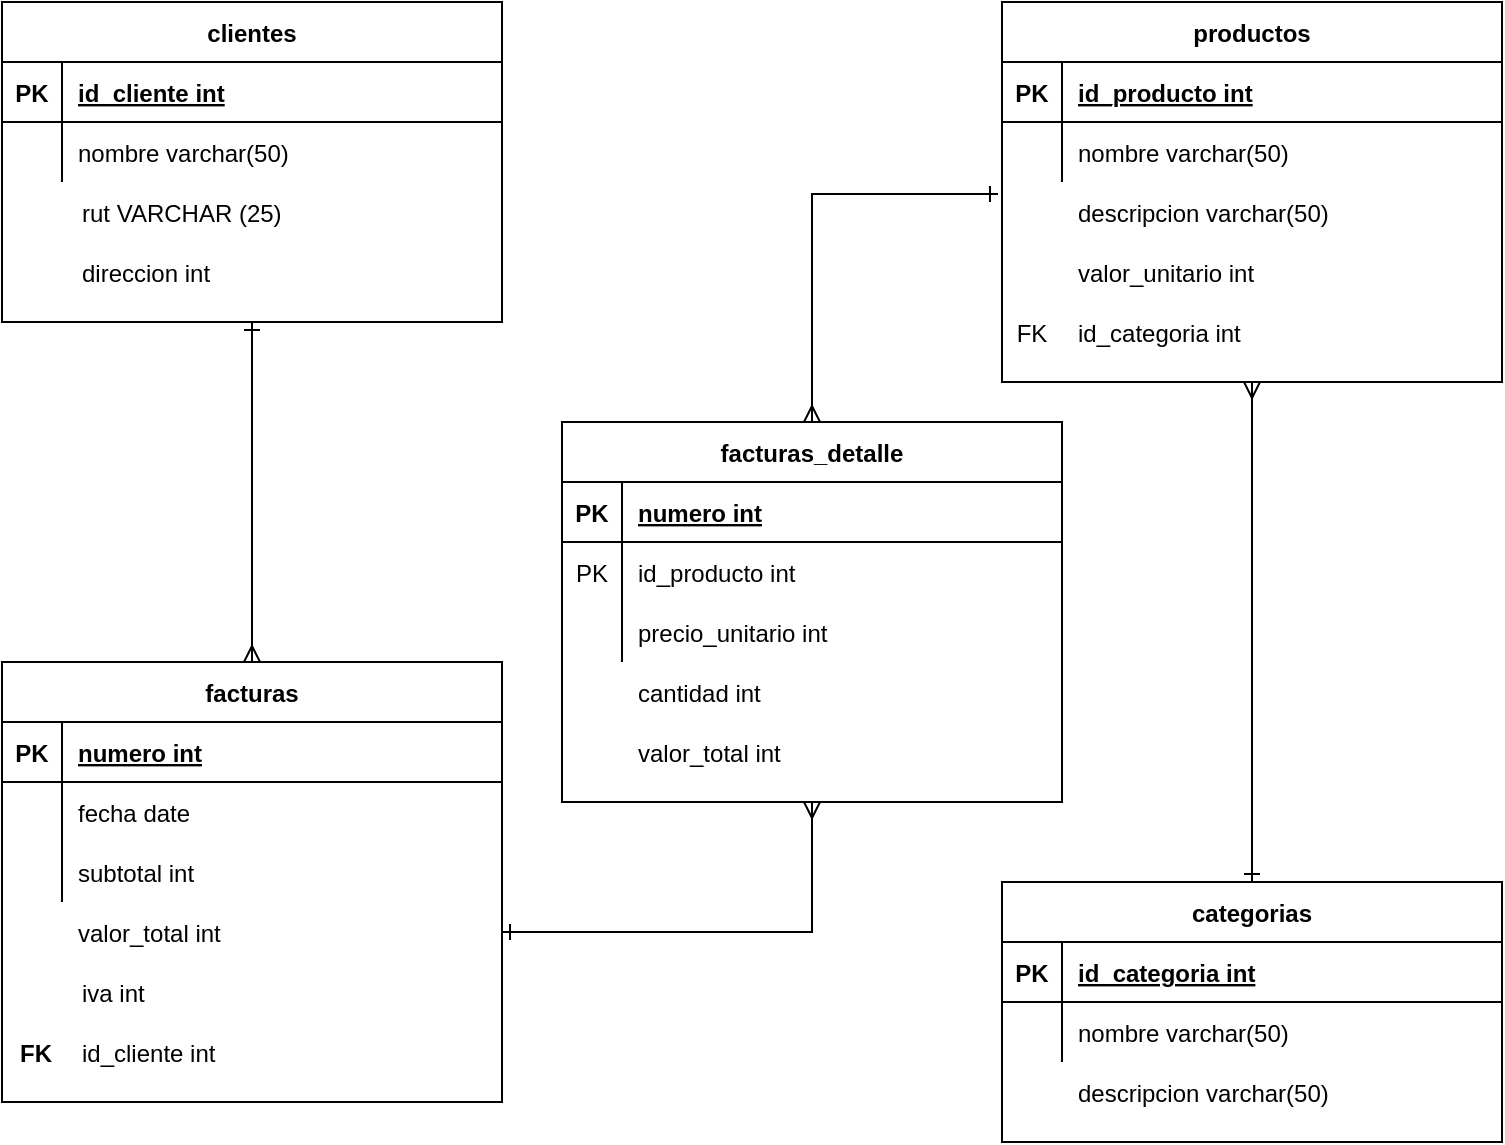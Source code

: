 <mxfile version="13.9.9" type="device"><diagram id="R2lEEEUBdFMjLlhIrx00" name="Page-1"><mxGraphModel dx="1240" dy="643" grid="1" gridSize="10" guides="1" tooltips="1" connect="1" arrows="1" fold="1" page="1" pageScale="1" pageWidth="850" pageHeight="1100" math="0" shadow="0" extFonts="Permanent Marker^https://fonts.googleapis.com/css?family=Permanent+Marker"><root><mxCell id="0"/><mxCell id="1" parent="0"/><mxCell id="C-vyLk0tnHw3VtMMgP7b-2" value="productos" style="shape=table;startSize=30;container=1;collapsible=1;childLayout=tableLayout;fixedRows=1;rowLines=0;fontStyle=1;align=center;resizeLast=1;" parent="1" vertex="1"><mxGeometry x="550" y="20" width="250" height="190" as="geometry"/></mxCell><mxCell id="C-vyLk0tnHw3VtMMgP7b-3" value="" style="shape=partialRectangle;collapsible=0;dropTarget=0;pointerEvents=0;fillColor=none;points=[[0,0.5],[1,0.5]];portConstraint=eastwest;top=0;left=0;right=0;bottom=1;" parent="C-vyLk0tnHw3VtMMgP7b-2" vertex="1"><mxGeometry y="30" width="250" height="30" as="geometry"/></mxCell><mxCell id="C-vyLk0tnHw3VtMMgP7b-4" value="PK" style="shape=partialRectangle;overflow=hidden;connectable=0;fillColor=none;top=0;left=0;bottom=0;right=0;fontStyle=1;" parent="C-vyLk0tnHw3VtMMgP7b-3" vertex="1"><mxGeometry width="30" height="30" as="geometry"/></mxCell><mxCell id="C-vyLk0tnHw3VtMMgP7b-5" value="id_producto int" style="shape=partialRectangle;overflow=hidden;connectable=0;fillColor=none;top=0;left=0;bottom=0;right=0;align=left;spacingLeft=6;fontStyle=5;" parent="C-vyLk0tnHw3VtMMgP7b-3" vertex="1"><mxGeometry x="30" width="220" height="30" as="geometry"/></mxCell><mxCell id="C-vyLk0tnHw3VtMMgP7b-6" value="" style="shape=partialRectangle;collapsible=0;dropTarget=0;pointerEvents=0;fillColor=none;points=[[0,0.5],[1,0.5]];portConstraint=eastwest;top=0;left=0;right=0;bottom=0;" parent="C-vyLk0tnHw3VtMMgP7b-2" vertex="1"><mxGeometry y="60" width="250" height="30" as="geometry"/></mxCell><mxCell id="C-vyLk0tnHw3VtMMgP7b-7" value="" style="shape=partialRectangle;overflow=hidden;connectable=0;fillColor=none;top=0;left=0;bottom=0;right=0;" parent="C-vyLk0tnHw3VtMMgP7b-6" vertex="1"><mxGeometry width="30" height="30" as="geometry"/></mxCell><mxCell id="C-vyLk0tnHw3VtMMgP7b-8" value="nombre varchar(50)" style="shape=partialRectangle;overflow=hidden;connectable=0;fillColor=none;top=0;left=0;bottom=0;right=0;align=left;spacingLeft=6;" parent="C-vyLk0tnHw3VtMMgP7b-6" vertex="1"><mxGeometry x="30" width="220" height="30" as="geometry"/></mxCell><mxCell id="C-vyLk0tnHw3VtMMgP7b-13" value="categorias" style="shape=table;startSize=30;container=1;collapsible=1;childLayout=tableLayout;fixedRows=1;rowLines=0;fontStyle=1;align=center;resizeLast=1;" parent="1" vertex="1"><mxGeometry x="550" y="460" width="250" height="130" as="geometry"/></mxCell><mxCell id="C-vyLk0tnHw3VtMMgP7b-14" value="" style="shape=partialRectangle;collapsible=0;dropTarget=0;pointerEvents=0;fillColor=none;points=[[0,0.5],[1,0.5]];portConstraint=eastwest;top=0;left=0;right=0;bottom=1;" parent="C-vyLk0tnHw3VtMMgP7b-13" vertex="1"><mxGeometry y="30" width="250" height="30" as="geometry"/></mxCell><mxCell id="C-vyLk0tnHw3VtMMgP7b-15" value="PK" style="shape=partialRectangle;overflow=hidden;connectable=0;fillColor=none;top=0;left=0;bottom=0;right=0;fontStyle=1;" parent="C-vyLk0tnHw3VtMMgP7b-14" vertex="1"><mxGeometry width="30" height="30" as="geometry"/></mxCell><mxCell id="C-vyLk0tnHw3VtMMgP7b-16" value="id_categoria int" style="shape=partialRectangle;overflow=hidden;connectable=0;fillColor=none;top=0;left=0;bottom=0;right=0;align=left;spacingLeft=6;fontStyle=5;" parent="C-vyLk0tnHw3VtMMgP7b-14" vertex="1"><mxGeometry x="30" width="220" height="30" as="geometry"/></mxCell><mxCell id="C-vyLk0tnHw3VtMMgP7b-17" value="" style="shape=partialRectangle;collapsible=0;dropTarget=0;pointerEvents=0;fillColor=none;points=[[0,0.5],[1,0.5]];portConstraint=eastwest;top=0;left=0;right=0;bottom=0;" parent="C-vyLk0tnHw3VtMMgP7b-13" vertex="1"><mxGeometry y="60" width="250" height="30" as="geometry"/></mxCell><mxCell id="C-vyLk0tnHw3VtMMgP7b-18" value="" style="shape=partialRectangle;overflow=hidden;connectable=0;fillColor=none;top=0;left=0;bottom=0;right=0;" parent="C-vyLk0tnHw3VtMMgP7b-17" vertex="1"><mxGeometry width="30" height="30" as="geometry"/></mxCell><mxCell id="C-vyLk0tnHw3VtMMgP7b-19" value="nombre varchar(50)" style="shape=partialRectangle;overflow=hidden;connectable=0;fillColor=none;top=0;left=0;bottom=0;right=0;align=left;spacingLeft=6;" parent="C-vyLk0tnHw3VtMMgP7b-17" vertex="1"><mxGeometry x="30" width="220" height="30" as="geometry"/></mxCell><mxCell id="85X-AFDoGHtRJQ55cMtJ-43" style="edgeStyle=orthogonalEdgeStyle;rounded=0;orthogonalLoop=1;jettySize=auto;html=1;exitX=0.5;exitY=1;exitDx=0;exitDy=0;startArrow=ERone;startFill=0;endArrow=ERmany;endFill=0;" edge="1" parent="1" source="C-vyLk0tnHw3VtMMgP7b-23" target="3Oi0aTJJlwyKU9_S4SZP-11"><mxGeometry relative="1" as="geometry"/></mxCell><mxCell id="C-vyLk0tnHw3VtMMgP7b-23" value="clientes" style="shape=table;startSize=30;container=1;collapsible=1;childLayout=tableLayout;fixedRows=1;rowLines=0;fontStyle=1;align=center;resizeLast=1;" parent="1" vertex="1"><mxGeometry x="50" y="20" width="250" height="160" as="geometry"/></mxCell><mxCell id="C-vyLk0tnHw3VtMMgP7b-24" value="" style="shape=partialRectangle;collapsible=0;dropTarget=0;pointerEvents=0;fillColor=none;points=[[0,0.5],[1,0.5]];portConstraint=eastwest;top=0;left=0;right=0;bottom=1;" parent="C-vyLk0tnHw3VtMMgP7b-23" vertex="1"><mxGeometry y="30" width="250" height="30" as="geometry"/></mxCell><mxCell id="C-vyLk0tnHw3VtMMgP7b-25" value="PK" style="shape=partialRectangle;overflow=hidden;connectable=0;fillColor=none;top=0;left=0;bottom=0;right=0;fontStyle=1;" parent="C-vyLk0tnHw3VtMMgP7b-24" vertex="1"><mxGeometry width="30" height="30" as="geometry"/></mxCell><mxCell id="C-vyLk0tnHw3VtMMgP7b-26" value="id_cliente int" style="shape=partialRectangle;overflow=hidden;connectable=0;fillColor=none;top=0;left=0;bottom=0;right=0;align=left;spacingLeft=6;fontStyle=5;" parent="C-vyLk0tnHw3VtMMgP7b-24" vertex="1"><mxGeometry x="30" width="220" height="30" as="geometry"/></mxCell><mxCell id="C-vyLk0tnHw3VtMMgP7b-27" value="" style="shape=partialRectangle;collapsible=0;dropTarget=0;pointerEvents=0;fillColor=none;points=[[0,0.5],[1,0.5]];portConstraint=eastwest;top=0;left=0;right=0;bottom=0;" parent="C-vyLk0tnHw3VtMMgP7b-23" vertex="1"><mxGeometry y="60" width="250" height="30" as="geometry"/></mxCell><mxCell id="C-vyLk0tnHw3VtMMgP7b-28" value="" style="shape=partialRectangle;overflow=hidden;connectable=0;fillColor=none;top=0;left=0;bottom=0;right=0;" parent="C-vyLk0tnHw3VtMMgP7b-27" vertex="1"><mxGeometry width="30" height="30" as="geometry"/></mxCell><mxCell id="C-vyLk0tnHw3VtMMgP7b-29" value="nombre varchar(50) " style="shape=partialRectangle;overflow=hidden;connectable=0;fillColor=none;top=0;left=0;bottom=0;right=0;align=left;spacingLeft=6;" parent="C-vyLk0tnHw3VtMMgP7b-27" vertex="1"><mxGeometry x="30" width="220" height="30" as="geometry"/></mxCell><mxCell id="3Oi0aTJJlwyKU9_S4SZP-11" value="facturas" style="shape=table;startSize=30;container=1;collapsible=1;childLayout=tableLayout;fixedRows=1;rowLines=0;fontStyle=1;align=center;resizeLast=1;" parent="1" vertex="1"><mxGeometry x="50" y="350" width="250" height="220" as="geometry"/></mxCell><mxCell id="3Oi0aTJJlwyKU9_S4SZP-12" value="" style="shape=partialRectangle;collapsible=0;dropTarget=0;pointerEvents=0;fillColor=none;points=[[0,0.5],[1,0.5]];portConstraint=eastwest;top=0;left=0;right=0;bottom=1;" parent="3Oi0aTJJlwyKU9_S4SZP-11" vertex="1"><mxGeometry y="30" width="250" height="30" as="geometry"/></mxCell><mxCell id="3Oi0aTJJlwyKU9_S4SZP-13" value="PK" style="shape=partialRectangle;overflow=hidden;connectable=0;fillColor=none;top=0;left=0;bottom=0;right=0;fontStyle=1;" parent="3Oi0aTJJlwyKU9_S4SZP-12" vertex="1"><mxGeometry width="30" height="30" as="geometry"/></mxCell><mxCell id="3Oi0aTJJlwyKU9_S4SZP-14" value="numero int" style="shape=partialRectangle;overflow=hidden;connectable=0;fillColor=none;top=0;left=0;bottom=0;right=0;align=left;spacingLeft=6;fontStyle=5;" parent="3Oi0aTJJlwyKU9_S4SZP-12" vertex="1"><mxGeometry x="30" width="220" height="30" as="geometry"/></mxCell><mxCell id="3Oi0aTJJlwyKU9_S4SZP-15" value="" style="shape=partialRectangle;collapsible=0;dropTarget=0;pointerEvents=0;fillColor=none;points=[[0,0.5],[1,0.5]];portConstraint=eastwest;top=0;left=0;right=0;bottom=0;" parent="3Oi0aTJJlwyKU9_S4SZP-11" vertex="1"><mxGeometry y="60" width="250" height="30" as="geometry"/></mxCell><mxCell id="3Oi0aTJJlwyKU9_S4SZP-16" value="" style="shape=partialRectangle;overflow=hidden;connectable=0;fillColor=none;top=0;left=0;bottom=0;right=0;" parent="3Oi0aTJJlwyKU9_S4SZP-15" vertex="1"><mxGeometry width="30" height="30" as="geometry"/></mxCell><mxCell id="3Oi0aTJJlwyKU9_S4SZP-17" value="fecha date" style="shape=partialRectangle;overflow=hidden;connectable=0;fillColor=none;top=0;left=0;bottom=0;right=0;align=left;spacingLeft=6;" parent="3Oi0aTJJlwyKU9_S4SZP-15" vertex="1"><mxGeometry x="30" width="220" height="30" as="geometry"/></mxCell><mxCell id="3Oi0aTJJlwyKU9_S4SZP-18" value="" style="shape=partialRectangle;collapsible=0;dropTarget=0;pointerEvents=0;fillColor=none;points=[[0,0.5],[1,0.5]];portConstraint=eastwest;top=0;left=0;right=0;bottom=0;" parent="3Oi0aTJJlwyKU9_S4SZP-11" vertex="1"><mxGeometry y="90" width="250" height="30" as="geometry"/></mxCell><mxCell id="3Oi0aTJJlwyKU9_S4SZP-19" value="" style="shape=partialRectangle;overflow=hidden;connectable=0;fillColor=none;top=0;left=0;bottom=0;right=0;" parent="3Oi0aTJJlwyKU9_S4SZP-18" vertex="1"><mxGeometry width="30" height="30" as="geometry"/></mxCell><mxCell id="3Oi0aTJJlwyKU9_S4SZP-20" value="subtotal int" style="shape=partialRectangle;overflow=hidden;connectable=0;fillColor=none;top=0;left=0;bottom=0;right=0;align=left;spacingLeft=6;" parent="3Oi0aTJJlwyKU9_S4SZP-18" vertex="1"><mxGeometry x="30" width="220" height="30" as="geometry"/></mxCell><mxCell id="3Oi0aTJJlwyKU9_S4SZP-21" value="" style="shape=partialRectangle;collapsible=0;dropTarget=0;pointerEvents=0;fillColor=none;points=[[0,0.5],[1,0.5]];portConstraint=eastwest;top=0;left=0;right=0;bottom=0;" parent="1" vertex="1"><mxGeometry x="52" y="110" width="250" height="30" as="geometry"/></mxCell><mxCell id="3Oi0aTJJlwyKU9_S4SZP-23" value="rut VARCHAR (25)" style="shape=partialRectangle;overflow=hidden;connectable=0;fillColor=none;top=0;left=0;bottom=0;right=0;align=left;spacingLeft=6;" parent="3Oi0aTJJlwyKU9_S4SZP-21" vertex="1"><mxGeometry x="30" width="220" height="30" as="geometry"/></mxCell><mxCell id="3Oi0aTJJlwyKU9_S4SZP-26" value="" style="shape=partialRectangle;collapsible=0;dropTarget=0;pointerEvents=0;fillColor=none;points=[[0,0.5],[1,0.5]];portConstraint=eastwest;top=0;left=0;right=0;bottom=0;" parent="1" vertex="1"><mxGeometry x="52" y="140" width="250" height="30" as="geometry"/></mxCell><mxCell id="3Oi0aTJJlwyKU9_S4SZP-28" value="direccion int" style="shape=partialRectangle;overflow=hidden;connectable=0;fillColor=none;top=0;left=0;bottom=0;right=0;align=left;spacingLeft=6;" parent="3Oi0aTJJlwyKU9_S4SZP-26" vertex="1"><mxGeometry x="30" width="220" height="30" as="geometry"/></mxCell><mxCell id="85X-AFDoGHtRJQ55cMtJ-1" value="" style="shape=partialRectangle;collapsible=0;dropTarget=0;pointerEvents=0;fillColor=none;points=[[0,0.5],[1,0.5]];portConstraint=eastwest;top=0;left=0;right=0;bottom=0;" vertex="1" parent="1"><mxGeometry x="550" y="110" width="250" height="30" as="geometry"/></mxCell><mxCell id="85X-AFDoGHtRJQ55cMtJ-2" value="" style="shape=partialRectangle;overflow=hidden;connectable=0;fillColor=none;top=0;left=0;bottom=0;right=0;" vertex="1" parent="85X-AFDoGHtRJQ55cMtJ-1"><mxGeometry width="30" height="30" as="geometry"/></mxCell><mxCell id="85X-AFDoGHtRJQ55cMtJ-3" value="descripcion varchar(50)" style="shape=partialRectangle;overflow=hidden;connectable=0;fillColor=none;top=0;left=0;bottom=0;right=0;align=left;spacingLeft=6;" vertex="1" parent="85X-AFDoGHtRJQ55cMtJ-1"><mxGeometry x="30" width="220" height="30" as="geometry"/></mxCell><mxCell id="85X-AFDoGHtRJQ55cMtJ-4" value="" style="shape=partialRectangle;collapsible=0;dropTarget=0;pointerEvents=0;fillColor=none;points=[[0,0.5],[1,0.5]];portConstraint=eastwest;top=0;left=0;right=0;bottom=0;" vertex="1" parent="1"><mxGeometry x="550" y="140" width="250" height="30" as="geometry"/></mxCell><mxCell id="85X-AFDoGHtRJQ55cMtJ-5" value="" style="shape=partialRectangle;overflow=hidden;connectable=0;fillColor=none;top=0;left=0;bottom=0;right=0;" vertex="1" parent="85X-AFDoGHtRJQ55cMtJ-4"><mxGeometry width="30" height="30" as="geometry"/></mxCell><mxCell id="85X-AFDoGHtRJQ55cMtJ-6" value="valor_unitario int" style="shape=partialRectangle;overflow=hidden;connectable=0;fillColor=none;top=0;left=0;bottom=0;right=0;align=left;spacingLeft=6;" vertex="1" parent="85X-AFDoGHtRJQ55cMtJ-4"><mxGeometry x="30" width="220" height="30" as="geometry"/></mxCell><mxCell id="85X-AFDoGHtRJQ55cMtJ-10" value="" style="shape=partialRectangle;collapsible=0;dropTarget=0;pointerEvents=0;fillColor=none;points=[[0,0.5],[1,0.5]];portConstraint=eastwest;top=0;left=0;right=0;bottom=0;" vertex="1" parent="1"><mxGeometry x="550" y="550" width="250" height="30" as="geometry"/></mxCell><mxCell id="85X-AFDoGHtRJQ55cMtJ-11" value="" style="shape=partialRectangle;overflow=hidden;connectable=0;fillColor=none;top=0;left=0;bottom=0;right=0;" vertex="1" parent="85X-AFDoGHtRJQ55cMtJ-10"><mxGeometry width="30" height="30" as="geometry"/></mxCell><mxCell id="85X-AFDoGHtRJQ55cMtJ-12" value="descripcion varchar(50)" style="shape=partialRectangle;overflow=hidden;connectable=0;fillColor=none;top=0;left=0;bottom=0;right=0;align=left;spacingLeft=6;" vertex="1" parent="85X-AFDoGHtRJQ55cMtJ-10"><mxGeometry x="30" width="220" height="30" as="geometry"/></mxCell><mxCell id="85X-AFDoGHtRJQ55cMtJ-13" value="" style="shape=partialRectangle;collapsible=0;dropTarget=0;pointerEvents=0;fillColor=none;points=[[0,0.5],[1,0.5]];portConstraint=eastwest;top=0;left=0;right=0;bottom=0;" vertex="1" parent="1"><mxGeometry x="550" y="170" width="250" height="30" as="geometry"/></mxCell><mxCell id="85X-AFDoGHtRJQ55cMtJ-14" value="FK" style="shape=partialRectangle;overflow=hidden;connectable=0;fillColor=none;top=0;left=0;bottom=0;right=0;" vertex="1" parent="85X-AFDoGHtRJQ55cMtJ-13"><mxGeometry width="30" height="30" as="geometry"/></mxCell><mxCell id="85X-AFDoGHtRJQ55cMtJ-15" value="id_categoria int" style="shape=partialRectangle;overflow=hidden;connectable=0;fillColor=none;top=0;left=0;bottom=0;right=0;align=left;spacingLeft=6;" vertex="1" parent="85X-AFDoGHtRJQ55cMtJ-13"><mxGeometry x="30" width="220" height="30" as="geometry"/></mxCell><mxCell id="85X-AFDoGHtRJQ55cMtJ-16" value="" style="shape=partialRectangle;collapsible=0;dropTarget=0;pointerEvents=0;fillColor=none;points=[[0,0.5],[1,0.5]];portConstraint=eastwest;top=0;left=0;right=0;bottom=0;" vertex="1" parent="1"><mxGeometry x="52" y="500" width="250" height="30" as="geometry"/></mxCell><mxCell id="85X-AFDoGHtRJQ55cMtJ-18" value="iva int" style="shape=partialRectangle;overflow=hidden;connectable=0;fillColor=none;top=0;left=0;bottom=0;right=0;align=left;spacingLeft=6;" vertex="1" parent="85X-AFDoGHtRJQ55cMtJ-16"><mxGeometry x="30" width="220" height="30" as="geometry"/></mxCell><mxCell id="85X-AFDoGHtRJQ55cMtJ-19" value="" style="shape=partialRectangle;collapsible=0;dropTarget=0;pointerEvents=0;fillColor=none;points=[[0,0.5],[1,0.5]];portConstraint=eastwest;top=0;left=0;right=0;bottom=0;" vertex="1" parent="1"><mxGeometry x="50" y="470" width="250" height="30" as="geometry"/></mxCell><mxCell id="85X-AFDoGHtRJQ55cMtJ-21" value="valor_total int" style="shape=partialRectangle;overflow=hidden;connectable=0;fillColor=none;top=0;left=0;bottom=0;right=0;align=left;spacingLeft=6;" vertex="1" parent="85X-AFDoGHtRJQ55cMtJ-19"><mxGeometry x="30" width="220" height="30" as="geometry"/></mxCell><mxCell id="85X-AFDoGHtRJQ55cMtJ-25" value="facturas_detalle" style="shape=table;startSize=30;container=1;collapsible=1;childLayout=tableLayout;fixedRows=1;rowLines=0;fontStyle=1;align=center;resizeLast=1;" vertex="1" parent="1"><mxGeometry x="330" y="230" width="250" height="190" as="geometry"/></mxCell><mxCell id="85X-AFDoGHtRJQ55cMtJ-26" value="" style="shape=partialRectangle;collapsible=0;dropTarget=0;pointerEvents=0;fillColor=none;points=[[0,0.5],[1,0.5]];portConstraint=eastwest;top=0;left=0;right=0;bottom=1;" vertex="1" parent="85X-AFDoGHtRJQ55cMtJ-25"><mxGeometry y="30" width="250" height="30" as="geometry"/></mxCell><mxCell id="85X-AFDoGHtRJQ55cMtJ-27" value="PK" style="shape=partialRectangle;overflow=hidden;connectable=0;fillColor=none;top=0;left=0;bottom=0;right=0;fontStyle=1;" vertex="1" parent="85X-AFDoGHtRJQ55cMtJ-26"><mxGeometry width="30" height="30" as="geometry"/></mxCell><mxCell id="85X-AFDoGHtRJQ55cMtJ-28" value="numero int" style="shape=partialRectangle;overflow=hidden;connectable=0;fillColor=none;top=0;left=0;bottom=0;right=0;align=left;spacingLeft=6;fontStyle=5;" vertex="1" parent="85X-AFDoGHtRJQ55cMtJ-26"><mxGeometry x="30" width="220" height="30" as="geometry"/></mxCell><mxCell id="85X-AFDoGHtRJQ55cMtJ-29" value="" style="shape=partialRectangle;collapsible=0;dropTarget=0;pointerEvents=0;fillColor=none;points=[[0,0.5],[1,0.5]];portConstraint=eastwest;top=0;left=0;right=0;bottom=0;" vertex="1" parent="85X-AFDoGHtRJQ55cMtJ-25"><mxGeometry y="60" width="250" height="30" as="geometry"/></mxCell><mxCell id="85X-AFDoGHtRJQ55cMtJ-30" value="PK" style="shape=partialRectangle;overflow=hidden;connectable=0;fillColor=none;top=0;left=0;bottom=0;right=0;" vertex="1" parent="85X-AFDoGHtRJQ55cMtJ-29"><mxGeometry width="30" height="30" as="geometry"/></mxCell><mxCell id="85X-AFDoGHtRJQ55cMtJ-31" value="id_producto int" style="shape=partialRectangle;overflow=hidden;connectable=0;fillColor=none;top=0;left=0;bottom=0;right=0;align=left;spacingLeft=6;" vertex="1" parent="85X-AFDoGHtRJQ55cMtJ-29"><mxGeometry x="30" width="220" height="30" as="geometry"/></mxCell><mxCell id="85X-AFDoGHtRJQ55cMtJ-32" value="" style="shape=partialRectangle;collapsible=0;dropTarget=0;pointerEvents=0;fillColor=none;points=[[0,0.5],[1,0.5]];portConstraint=eastwest;top=0;left=0;right=0;bottom=0;" vertex="1" parent="85X-AFDoGHtRJQ55cMtJ-25"><mxGeometry y="90" width="250" height="30" as="geometry"/></mxCell><mxCell id="85X-AFDoGHtRJQ55cMtJ-33" value="" style="shape=partialRectangle;overflow=hidden;connectable=0;fillColor=none;top=0;left=0;bottom=0;right=0;" vertex="1" parent="85X-AFDoGHtRJQ55cMtJ-32"><mxGeometry width="30" height="30" as="geometry"/></mxCell><mxCell id="85X-AFDoGHtRJQ55cMtJ-34" value="precio_unitario int" style="shape=partialRectangle;overflow=hidden;connectable=0;fillColor=none;top=0;left=0;bottom=0;right=0;align=left;spacingLeft=6;" vertex="1" parent="85X-AFDoGHtRJQ55cMtJ-32"><mxGeometry x="30" width="220" height="30" as="geometry"/></mxCell><mxCell id="85X-AFDoGHtRJQ55cMtJ-35" value="" style="shape=partialRectangle;collapsible=0;dropTarget=0;pointerEvents=0;fillColor=none;points=[[0,0.5],[1,0.5]];portConstraint=eastwest;top=0;left=0;right=0;bottom=0;" vertex="1" parent="1"><mxGeometry x="330" y="380" width="250" height="30" as="geometry"/></mxCell><mxCell id="85X-AFDoGHtRJQ55cMtJ-36" value="valor_total int" style="shape=partialRectangle;overflow=hidden;connectable=0;fillColor=none;top=0;left=0;bottom=0;right=0;align=left;spacingLeft=6;" vertex="1" parent="85X-AFDoGHtRJQ55cMtJ-35"><mxGeometry x="30" width="220" height="30" as="geometry"/></mxCell><mxCell id="85X-AFDoGHtRJQ55cMtJ-37" value="" style="shape=partialRectangle;collapsible=0;dropTarget=0;pointerEvents=0;fillColor=none;points=[[0,0.5],[1,0.5]];portConstraint=eastwest;top=0;left=0;right=0;bottom=0;" vertex="1" parent="1"><mxGeometry x="330" y="350" width="250" height="30" as="geometry"/></mxCell><mxCell id="85X-AFDoGHtRJQ55cMtJ-38" value="cantidad int" style="shape=partialRectangle;overflow=hidden;connectable=0;fillColor=none;top=0;left=0;bottom=0;right=0;align=left;spacingLeft=6;" vertex="1" parent="85X-AFDoGHtRJQ55cMtJ-37"><mxGeometry x="30" width="220" height="30" as="geometry"/></mxCell><mxCell id="85X-AFDoGHtRJQ55cMtJ-41" value="" style="shape=partialRectangle;collapsible=0;dropTarget=0;pointerEvents=0;fillColor=none;points=[[0,0.5],[1,0.5]];portConstraint=eastwest;top=0;left=0;right=0;bottom=0;" vertex="1" parent="1"><mxGeometry x="52" y="530" width="250" height="30" as="geometry"/></mxCell><mxCell id="85X-AFDoGHtRJQ55cMtJ-42" value="id_cliente int" style="shape=partialRectangle;overflow=hidden;connectable=0;fillColor=none;top=0;left=0;bottom=0;right=0;align=left;spacingLeft=6;" vertex="1" parent="85X-AFDoGHtRJQ55cMtJ-41"><mxGeometry x="30" width="220" height="30" as="geometry"/></mxCell><mxCell id="85X-AFDoGHtRJQ55cMtJ-44" style="edgeStyle=orthogonalEdgeStyle;rounded=0;orthogonalLoop=1;jettySize=auto;html=1;exitX=0.5;exitY=0;exitDx=0;exitDy=0;startArrow=ERone;startFill=0;endArrow=ERmany;endFill=0;entryX=0.5;entryY=1;entryDx=0;entryDy=0;" edge="1" parent="1" source="C-vyLk0tnHw3VtMMgP7b-13" target="C-vyLk0tnHw3VtMMgP7b-2"><mxGeometry relative="1" as="geometry"><mxPoint x="730" y="290" as="sourcePoint"/><mxPoint x="740" y="570" as="targetPoint"/></mxGeometry></mxCell><mxCell id="85X-AFDoGHtRJQ55cMtJ-45" style="edgeStyle=orthogonalEdgeStyle;rounded=0;orthogonalLoop=1;jettySize=auto;html=1;startArrow=ERone;startFill=0;endArrow=ERmany;endFill=0;entryX=0.5;entryY=1;entryDx=0;entryDy=0;" edge="1" parent="1" source="85X-AFDoGHtRJQ55cMtJ-19" target="85X-AFDoGHtRJQ55cMtJ-25"><mxGeometry relative="1" as="geometry"><mxPoint x="390" y="540" as="sourcePoint"/><mxPoint x="255" y="470" as="targetPoint"/></mxGeometry></mxCell><mxCell id="85X-AFDoGHtRJQ55cMtJ-46" style="edgeStyle=orthogonalEdgeStyle;rounded=0;orthogonalLoop=1;jettySize=auto;html=1;startArrow=ERone;startFill=0;endArrow=ERmany;endFill=0;entryX=0.5;entryY=0;entryDx=0;entryDy=0;exitX=-0.008;exitY=0.2;exitDx=0;exitDy=0;exitPerimeter=0;" edge="1" parent="1" source="85X-AFDoGHtRJQ55cMtJ-1" target="85X-AFDoGHtRJQ55cMtJ-25"><mxGeometry relative="1" as="geometry"><mxPoint x="430" y="70" as="sourcePoint"/><mxPoint x="255" y="470" as="targetPoint"/></mxGeometry></mxCell><mxCell id="85X-AFDoGHtRJQ55cMtJ-47" value="FK" style="shape=partialRectangle;overflow=hidden;connectable=0;fillColor=none;top=0;left=0;bottom=0;right=0;fontStyle=1;" vertex="1" parent="1"><mxGeometry x="52" y="530" width="30" height="30" as="geometry"/></mxCell></root></mxGraphModel></diagram></mxfile>